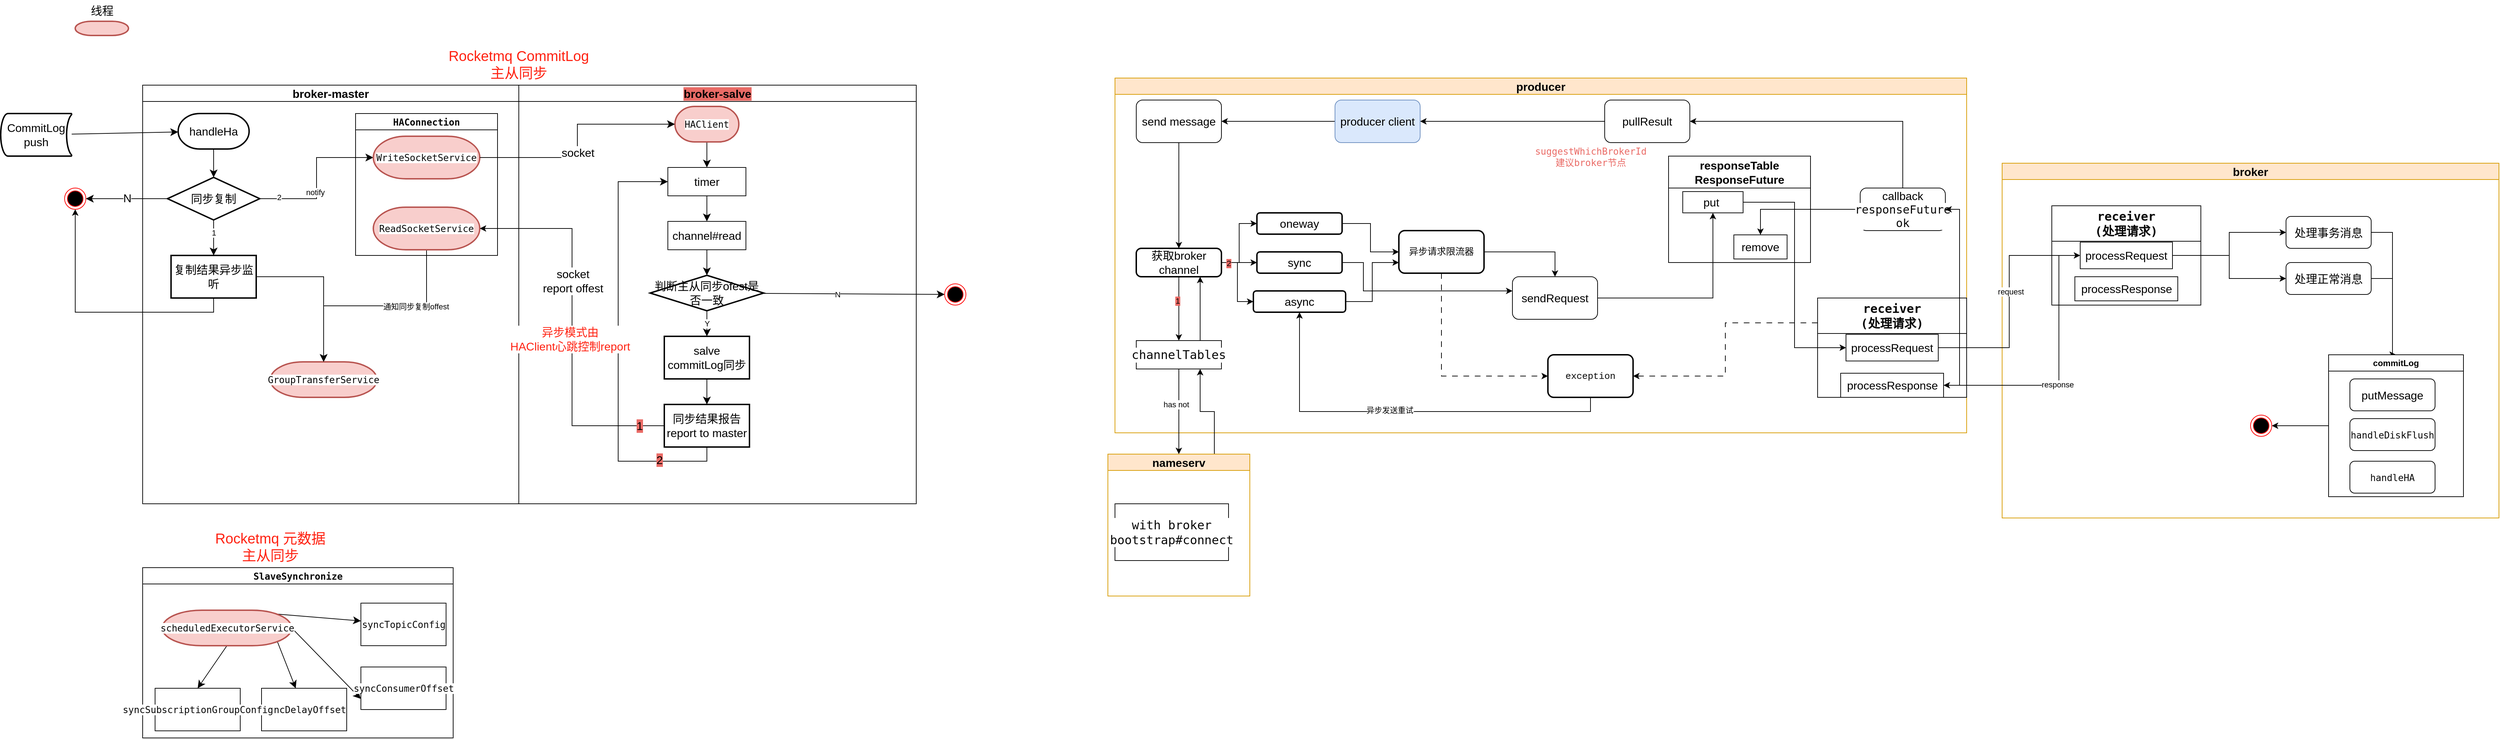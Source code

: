 <mxfile version="21.6.8" type="github">
  <diagram name="Page-1" id="c7558073-3199-34d8-9f00-42111426c3f3">
    <mxGraphModel dx="2868" dy="1516" grid="1" gridSize="10" guides="1" tooltips="1" connect="1" arrows="1" fold="1" page="1" pageScale="1" pageWidth="500000" pageHeight="500000" background="none" math="0" shadow="0">
      <root>
        <mxCell id="0" />
        <mxCell id="1" parent="0" />
        <mxCell id="u86ZxO2GLOo_KHGJwjbJ-136" value="broker-master" style="swimlane;whiteSpace=wrap;html=1;fontSize=16;flipH=0;direction=east;" vertex="1" parent="1">
          <mxGeometry x="230" y="190" width="530" height="590" as="geometry">
            <mxRectangle x="210" y="190" width="180" height="30" as="alternateBounds" />
          </mxGeometry>
        </mxCell>
        <mxCell id="u86ZxO2GLOo_KHGJwjbJ-149" value="" style="edgeStyle=none;curved=1;rounded=0;orthogonalLoop=1;jettySize=auto;html=1;fontSize=12;startSize=8;endSize=8;" edge="1" parent="u86ZxO2GLOo_KHGJwjbJ-136" source="u86ZxO2GLOo_KHGJwjbJ-139" target="u86ZxO2GLOo_KHGJwjbJ-141">
          <mxGeometry relative="1" as="geometry" />
        </mxCell>
        <mxCell id="u86ZxO2GLOo_KHGJwjbJ-139" value="handleHa" style="strokeWidth=2;html=1;shape=mxgraph.flowchart.terminator;whiteSpace=wrap;fontSize=16;flipV=1;flipH=0;" vertex="1" parent="u86ZxO2GLOo_KHGJwjbJ-136">
          <mxGeometry x="50" y="40" width="100" height="50" as="geometry" />
        </mxCell>
        <mxCell id="u86ZxO2GLOo_KHGJwjbJ-178" style="edgeStyle=none;curved=1;rounded=0;orthogonalLoop=1;jettySize=auto;html=1;exitX=0.5;exitY=0;exitDx=0;exitDy=0;exitPerimeter=0;entryX=0.5;entryY=0;entryDx=0;entryDy=0;fontSize=12;startSize=8;endSize=8;" edge="1" parent="u86ZxO2GLOo_KHGJwjbJ-136" source="u86ZxO2GLOo_KHGJwjbJ-141" target="u86ZxO2GLOo_KHGJwjbJ-176">
          <mxGeometry relative="1" as="geometry" />
        </mxCell>
        <mxCell id="u86ZxO2GLOo_KHGJwjbJ-188" value="1" style="edgeLabel;html=1;align=center;verticalAlign=middle;resizable=0;points=[];" vertex="1" connectable="0" parent="u86ZxO2GLOo_KHGJwjbJ-178">
          <mxGeometry x="-0.28" relative="1" as="geometry">
            <mxPoint as="offset" />
          </mxGeometry>
        </mxCell>
        <mxCell id="u86ZxO2GLOo_KHGJwjbJ-183" style="edgeStyle=orthogonalEdgeStyle;rounded=0;orthogonalLoop=1;jettySize=auto;html=1;exitX=1;exitY=0.5;exitDx=0;exitDy=0;exitPerimeter=0;entryX=0;entryY=0.5;entryDx=0;entryDy=0;entryPerimeter=0;fontSize=12;startSize=8;endSize=8;strokeColor=default;" edge="1" parent="u86ZxO2GLOo_KHGJwjbJ-136" source="u86ZxO2GLOo_KHGJwjbJ-141" target="u86ZxO2GLOo_KHGJwjbJ-170">
          <mxGeometry relative="1" as="geometry" />
        </mxCell>
        <mxCell id="u86ZxO2GLOo_KHGJwjbJ-187" value="notify" style="edgeLabel;html=1;align=center;verticalAlign=middle;resizable=0;points=[];" vertex="1" connectable="0" parent="u86ZxO2GLOo_KHGJwjbJ-183">
          <mxGeometry x="-0.176" y="3" relative="1" as="geometry">
            <mxPoint x="1" y="1" as="offset" />
          </mxGeometry>
        </mxCell>
        <mxCell id="u86ZxO2GLOo_KHGJwjbJ-189" value="2" style="edgeLabel;html=1;align=center;verticalAlign=middle;resizable=0;points=[];" vertex="1" connectable="0" parent="u86ZxO2GLOo_KHGJwjbJ-183">
          <mxGeometry x="-0.756" y="2" relative="1" as="geometry">
            <mxPoint as="offset" />
          </mxGeometry>
        </mxCell>
        <mxCell id="u86ZxO2GLOo_KHGJwjbJ-141" value="同步复制" style="strokeWidth=2;html=1;shape=mxgraph.flowchart.decision;whiteSpace=wrap;fontSize=16;flipV=1;flipH=0;" vertex="1" parent="u86ZxO2GLOo_KHGJwjbJ-136">
          <mxGeometry x="35" y="130" width="130" height="60" as="geometry" />
        </mxCell>
        <mxCell id="u86ZxO2GLOo_KHGJwjbJ-180" style="edgeStyle=orthogonalEdgeStyle;rounded=0;orthogonalLoop=1;jettySize=auto;html=1;exitX=1;exitY=0.5;exitDx=0;exitDy=0;entryX=0.5;entryY=0;entryDx=0;entryDy=0;entryPerimeter=0;fontSize=12;startSize=8;endSize=8;" edge="1" parent="u86ZxO2GLOo_KHGJwjbJ-136" source="u86ZxO2GLOo_KHGJwjbJ-176" target="u86ZxO2GLOo_KHGJwjbJ-177">
          <mxGeometry relative="1" as="geometry" />
        </mxCell>
        <mxCell id="u86ZxO2GLOo_KHGJwjbJ-176" value="复制结果异步监听" style="whiteSpace=wrap;html=1;fontSize=16;strokeWidth=2;" vertex="1" parent="u86ZxO2GLOo_KHGJwjbJ-136">
          <mxGeometry x="40" y="240" width="120" height="60" as="geometry" />
        </mxCell>
        <mxCell id="u86ZxO2GLOo_KHGJwjbJ-177" value="&lt;div style=&quot;background-color: rgb(255, 255, 255); color: rgb(8, 8, 8); font-family: &amp;quot;Fira Code&amp;quot;, monospace; font-size: 9.8pt;&quot;&gt;&lt;div style=&quot;font-size: 9.8pt;&quot;&gt;GroupTransferService&lt;/div&gt;&lt;/div&gt;" style="strokeWidth=2;html=1;shape=mxgraph.flowchart.terminator;whiteSpace=wrap;fontSize=16;fillColor=#f8cecc;strokeColor=#b85450;fillStyle=auto;gradientColor=none;" vertex="1" parent="u86ZxO2GLOo_KHGJwjbJ-136">
          <mxGeometry x="180" y="390" width="150" height="50" as="geometry" />
        </mxCell>
        <mxCell id="u86ZxO2GLOo_KHGJwjbJ-192" style="edgeStyle=orthogonalEdgeStyle;rounded=0;orthogonalLoop=1;jettySize=auto;html=1;exitX=0.5;exitY=1;exitDx=0;exitDy=0;exitPerimeter=0;entryX=0.5;entryY=0;entryDx=0;entryDy=0;entryPerimeter=0;" edge="1" parent="u86ZxO2GLOo_KHGJwjbJ-136" source="u86ZxO2GLOo_KHGJwjbJ-182" target="u86ZxO2GLOo_KHGJwjbJ-177">
          <mxGeometry relative="1" as="geometry" />
        </mxCell>
        <mxCell id="u86ZxO2GLOo_KHGJwjbJ-193" value="通知同步复制offest" style="edgeLabel;html=1;align=center;verticalAlign=middle;resizable=0;points=[];" vertex="1" connectable="0" parent="u86ZxO2GLOo_KHGJwjbJ-192">
          <mxGeometry x="-0.378" y="1" relative="1" as="geometry">
            <mxPoint as="offset" />
          </mxGeometry>
        </mxCell>
        <mxCell id="u86ZxO2GLOo_KHGJwjbJ-201" value="&lt;div style=&quot;background-color: rgb(255, 255, 255); color: rgb(8, 8, 8); font-family: &amp;quot;Fira Code&amp;quot;, monospace; font-size: 9.8pt;&quot;&gt;HAConnection&lt;/div&gt;" style="swimlane;whiteSpace=wrap;html=1;fontSize=16;" vertex="1" parent="u86ZxO2GLOo_KHGJwjbJ-136">
          <mxGeometry x="300" y="40" width="200" height="200" as="geometry" />
        </mxCell>
        <mxCell id="u86ZxO2GLOo_KHGJwjbJ-170" value="&lt;div style=&quot;background-color: rgb(255, 255, 255); color: rgb(8, 8, 8); font-family: &amp;quot;Fira Code&amp;quot;, monospace; font-size: 9.8pt;&quot;&gt;&lt;div style=&quot;font-size: 9.8pt;&quot;&gt;WriteSocketService&lt;/div&gt;&lt;/div&gt;" style="strokeWidth=2;html=1;shape=mxgraph.flowchart.terminator;whiteSpace=wrap;fontSize=16;fillColor=#f8cecc;strokeColor=#b85450;fillStyle=auto;gradientColor=none;" vertex="1" parent="u86ZxO2GLOo_KHGJwjbJ-201">
          <mxGeometry x="25" y="32" width="150" height="60" as="geometry" />
        </mxCell>
        <mxCell id="u86ZxO2GLOo_KHGJwjbJ-182" value="&lt;div style=&quot;background-color: rgb(255, 255, 255); color: rgb(8, 8, 8); font-family: &amp;quot;Fira Code&amp;quot;, monospace; font-size: 9.8pt;&quot;&gt;&lt;div style=&quot;font-size: 9.8pt;&quot;&gt;&lt;div style=&quot;font-size: 9.8pt;&quot;&gt;ReadSocketService&lt;/div&gt;&lt;/div&gt;&lt;/div&gt;" style="strokeWidth=2;html=1;shape=mxgraph.flowchart.terminator;whiteSpace=wrap;fontSize=16;fillColor=#f8cecc;strokeColor=#b85450;fillStyle=auto;gradientColor=none;" vertex="1" parent="u86ZxO2GLOo_KHGJwjbJ-201">
          <mxGeometry x="25" y="132" width="150" height="60" as="geometry" />
        </mxCell>
        <mxCell id="u86ZxO2GLOo_KHGJwjbJ-137" value="broker-salve" style="swimlane;whiteSpace=wrap;html=1;fontSize=16;fontColor=#000000;labelBackgroundColor=#EA6B66;" vertex="1" parent="1">
          <mxGeometry x="760" y="190" width="560" height="590" as="geometry">
            <mxRectangle x="360" y="330" width="180" height="30" as="alternateBounds" />
          </mxGeometry>
        </mxCell>
        <mxCell id="u86ZxO2GLOo_KHGJwjbJ-156" style="edgeStyle=none;curved=1;rounded=0;orthogonalLoop=1;jettySize=auto;html=1;entryX=0.5;entryY=0;entryDx=0;entryDy=0;fontSize=12;startSize=8;endSize=8;" edge="1" parent="u86ZxO2GLOo_KHGJwjbJ-137" source="u86ZxO2GLOo_KHGJwjbJ-154" target="u86ZxO2GLOo_KHGJwjbJ-155">
          <mxGeometry relative="1" as="geometry" />
        </mxCell>
        <mxCell id="u86ZxO2GLOo_KHGJwjbJ-154" value="&lt;div style=&quot;background-color: rgb(255, 255, 255); color: rgb(8, 8, 8); font-family: &amp;quot;Fira Code&amp;quot;, monospace; font-size: 9.8pt;&quot;&gt;HAClient&lt;/div&gt;" style="strokeWidth=2;html=1;shape=mxgraph.flowchart.terminator;whiteSpace=wrap;fontSize=16;fillColor=#f8cecc;strokeColor=#b85450;fillStyle=auto;gradientColor=none;" vertex="1" parent="u86ZxO2GLOo_KHGJwjbJ-137">
          <mxGeometry x="220" y="30" width="90" height="50" as="geometry" />
        </mxCell>
        <mxCell id="u86ZxO2GLOo_KHGJwjbJ-167" style="edgeStyle=none;curved=1;rounded=0;orthogonalLoop=1;jettySize=auto;html=1;exitX=0.5;exitY=1;exitDx=0;exitDy=0;entryX=0.5;entryY=0;entryDx=0;entryDy=0;fontSize=12;startSize=8;endSize=8;" edge="1" parent="u86ZxO2GLOo_KHGJwjbJ-137" source="u86ZxO2GLOo_KHGJwjbJ-155" target="u86ZxO2GLOo_KHGJwjbJ-157">
          <mxGeometry relative="1" as="geometry" />
        </mxCell>
        <mxCell id="u86ZxO2GLOo_KHGJwjbJ-155" value="timer" style="rounded=0;whiteSpace=wrap;html=1;fontSize=16;" vertex="1" parent="u86ZxO2GLOo_KHGJwjbJ-137">
          <mxGeometry x="210" y="116" width="110" height="40" as="geometry" />
        </mxCell>
        <mxCell id="u86ZxO2GLOo_KHGJwjbJ-168" style="edgeStyle=none;curved=1;rounded=0;orthogonalLoop=1;jettySize=auto;html=1;exitX=0.5;exitY=1;exitDx=0;exitDy=0;fontSize=12;startSize=8;endSize=8;" edge="1" parent="u86ZxO2GLOo_KHGJwjbJ-137" source="u86ZxO2GLOo_KHGJwjbJ-157" target="u86ZxO2GLOo_KHGJwjbJ-159">
          <mxGeometry relative="1" as="geometry" />
        </mxCell>
        <mxCell id="u86ZxO2GLOo_KHGJwjbJ-157" value="channel#read" style="rounded=0;whiteSpace=wrap;html=1;fontSize=16;" vertex="1" parent="u86ZxO2GLOo_KHGJwjbJ-137">
          <mxGeometry x="210" y="192" width="110" height="40" as="geometry" />
        </mxCell>
        <mxCell id="u86ZxO2GLOo_KHGJwjbJ-165" value="" style="edgeStyle=none;curved=1;rounded=0;orthogonalLoop=1;jettySize=auto;html=1;fontSize=12;startSize=8;endSize=8;" edge="1" parent="u86ZxO2GLOo_KHGJwjbJ-137" source="u86ZxO2GLOo_KHGJwjbJ-159" target="u86ZxO2GLOo_KHGJwjbJ-164">
          <mxGeometry relative="1" as="geometry" />
        </mxCell>
        <mxCell id="u86ZxO2GLOo_KHGJwjbJ-196" value="Y" style="edgeLabel;html=1;align=center;verticalAlign=middle;resizable=0;points=[];" vertex="1" connectable="0" parent="u86ZxO2GLOo_KHGJwjbJ-165">
          <mxGeometry relative="1" as="geometry">
            <mxPoint as="offset" />
          </mxGeometry>
        </mxCell>
        <mxCell id="u86ZxO2GLOo_KHGJwjbJ-159" value="判断主从同步ofest是否一致" style="strokeWidth=2;html=1;shape=mxgraph.flowchart.decision;whiteSpace=wrap;fontSize=16;" vertex="1" parent="u86ZxO2GLOo_KHGJwjbJ-137">
          <mxGeometry x="185" y="268" width="160" height="50" as="geometry" />
        </mxCell>
        <mxCell id="u86ZxO2GLOo_KHGJwjbJ-169" style="edgeStyle=none;curved=1;rounded=0;orthogonalLoop=1;jettySize=auto;html=1;exitX=0.5;exitY=1;exitDx=0;exitDy=0;fontSize=12;startSize=8;endSize=8;" edge="1" parent="u86ZxO2GLOo_KHGJwjbJ-137" source="u86ZxO2GLOo_KHGJwjbJ-164" target="u86ZxO2GLOo_KHGJwjbJ-166">
          <mxGeometry relative="1" as="geometry" />
        </mxCell>
        <mxCell id="u86ZxO2GLOo_KHGJwjbJ-164" value="salve&lt;br&gt;commitLog同步" style="whiteSpace=wrap;html=1;fontSize=16;strokeWidth=2;" vertex="1" parent="u86ZxO2GLOo_KHGJwjbJ-137">
          <mxGeometry x="205" y="354" width="120" height="60" as="geometry" />
        </mxCell>
        <mxCell id="u86ZxO2GLOo_KHGJwjbJ-220" style="edgeStyle=orthogonalEdgeStyle;rounded=0;orthogonalLoop=1;jettySize=auto;html=1;exitX=0.5;exitY=1;exitDx=0;exitDy=0;entryX=0;entryY=0.5;entryDx=0;entryDy=0;fontSize=12;startSize=8;endSize=8;labelBackgroundColor=#EA6B66;" edge="1" parent="u86ZxO2GLOo_KHGJwjbJ-137" source="u86ZxO2GLOo_KHGJwjbJ-166" target="u86ZxO2GLOo_KHGJwjbJ-155">
          <mxGeometry relative="1" as="geometry">
            <Array as="points">
              <mxPoint x="265" y="530" />
              <mxPoint x="140" y="530" />
              <mxPoint x="140" y="136" />
            </Array>
          </mxGeometry>
        </mxCell>
        <mxCell id="u86ZxO2GLOo_KHGJwjbJ-222" value="2" style="edgeLabel;html=1;align=center;verticalAlign=middle;resizable=0;points=[];fontSize=16;fontColor=#000000;labelBackgroundColor=#EA6B66;" vertex="1" connectable="0" parent="u86ZxO2GLOo_KHGJwjbJ-220">
          <mxGeometry x="-0.713" y="-2" relative="1" as="geometry">
            <mxPoint as="offset" />
          </mxGeometry>
        </mxCell>
        <mxCell id="u86ZxO2GLOo_KHGJwjbJ-166" value="同步结果报告&lt;br&gt;report to master" style="whiteSpace=wrap;html=1;fontSize=16;strokeWidth=2;" vertex="1" parent="u86ZxO2GLOo_KHGJwjbJ-137">
          <mxGeometry x="205" y="450" width="120" height="60" as="geometry" />
        </mxCell>
        <mxCell id="u86ZxO2GLOo_KHGJwjbJ-150" value="" style="edgeStyle=none;curved=1;rounded=0;orthogonalLoop=1;jettySize=auto;html=1;fontSize=12;startSize=8;endSize=8;" edge="1" parent="1" source="u86ZxO2GLOo_KHGJwjbJ-138" target="u86ZxO2GLOo_KHGJwjbJ-139">
          <mxGeometry relative="1" as="geometry" />
        </mxCell>
        <mxCell id="u86ZxO2GLOo_KHGJwjbJ-138" value="CommitLog&lt;br&gt;push" style="strokeWidth=2;html=1;shape=mxgraph.flowchart.stored_data;whiteSpace=wrap;fontSize=16;" vertex="1" parent="1">
          <mxGeometry x="30" y="230" width="100" height="60" as="geometry" />
        </mxCell>
        <mxCell id="u86ZxO2GLOo_KHGJwjbJ-146" value="" style="ellipse;html=1;shape=endState;fillColor=#000000;strokeColor=#ff0000;fontSize=16;" vertex="1" parent="1">
          <mxGeometry x="120" y="335" width="30" height="30" as="geometry" />
        </mxCell>
        <mxCell id="u86ZxO2GLOo_KHGJwjbJ-147" value="" style="edgeStyle=none;curved=1;rounded=0;orthogonalLoop=1;jettySize=auto;html=1;fontSize=12;startSize=8;endSize=8;" edge="1" parent="1" source="u86ZxO2GLOo_KHGJwjbJ-141" target="u86ZxO2GLOo_KHGJwjbJ-146">
          <mxGeometry relative="1" as="geometry" />
        </mxCell>
        <mxCell id="u86ZxO2GLOo_KHGJwjbJ-148" value="N" style="edgeLabel;html=1;align=center;verticalAlign=middle;resizable=0;points=[];fontSize=16;" vertex="1" connectable="0" parent="u86ZxO2GLOo_KHGJwjbJ-147">
          <mxGeometry x="-0.011" y="-1" relative="1" as="geometry">
            <mxPoint as="offset" />
          </mxGeometry>
        </mxCell>
        <mxCell id="u86ZxO2GLOo_KHGJwjbJ-151" value="" style="strokeWidth=2;html=1;shape=mxgraph.flowchart.terminator;whiteSpace=wrap;fontSize=16;fillColor=#f8cecc;strokeColor=#b85450;" vertex="1" parent="1">
          <mxGeometry x="135" y="100" width="75" height="20" as="geometry" />
        </mxCell>
        <mxCell id="u86ZxO2GLOo_KHGJwjbJ-153" value="线程" style="text;strokeColor=none;fillColor=none;html=1;align=center;verticalAlign=middle;whiteSpace=wrap;rounded=0;fontSize=16;" vertex="1" parent="1">
          <mxGeometry x="142.5" y="70" width="60" height="30" as="geometry" />
        </mxCell>
        <mxCell id="u86ZxO2GLOo_KHGJwjbJ-161" value="" style="edgeStyle=none;curved=1;rounded=0;orthogonalLoop=1;jettySize=auto;html=1;fontSize=12;startSize=8;endSize=8;" edge="1" parent="1" source="u86ZxO2GLOo_KHGJwjbJ-159" target="u86ZxO2GLOo_KHGJwjbJ-163">
          <mxGeometry relative="1" as="geometry">
            <mxPoint x="880" y="465" as="targetPoint" />
          </mxGeometry>
        </mxCell>
        <mxCell id="u86ZxO2GLOo_KHGJwjbJ-195" value="N" style="edgeLabel;html=1;align=center;verticalAlign=middle;resizable=0;points=[];" vertex="1" connectable="0" parent="u86ZxO2GLOo_KHGJwjbJ-161">
          <mxGeometry x="-0.184" y="-1" relative="1" as="geometry">
            <mxPoint as="offset" />
          </mxGeometry>
        </mxCell>
        <mxCell id="u86ZxO2GLOo_KHGJwjbJ-163" value="" style="ellipse;html=1;shape=endState;fillColor=#000000;strokeColor=#ff0000;fontSize=16;" vertex="1" parent="1">
          <mxGeometry x="1360" y="470" width="30" height="30" as="geometry" />
        </mxCell>
        <mxCell id="u86ZxO2GLOo_KHGJwjbJ-190" style="edgeStyle=orthogonalEdgeStyle;rounded=0;orthogonalLoop=1;jettySize=auto;html=1;exitX=0;exitY=0.5;exitDx=0;exitDy=0;entryX=1;entryY=0.5;entryDx=0;entryDy=0;entryPerimeter=0;" edge="1" parent="1" source="u86ZxO2GLOo_KHGJwjbJ-166" target="u86ZxO2GLOo_KHGJwjbJ-182">
          <mxGeometry relative="1" as="geometry" />
        </mxCell>
        <mxCell id="u86ZxO2GLOo_KHGJwjbJ-191" value="&lt;font style=&quot;font-size: 16px;&quot;&gt;socket&lt;br&gt;report offest&lt;/font&gt;" style="edgeLabel;html=1;align=center;verticalAlign=middle;resizable=0;points=[];" vertex="1" connectable="0" parent="u86ZxO2GLOo_KHGJwjbJ-190">
          <mxGeometry x="0.245" relative="1" as="geometry">
            <mxPoint x="1" y="1" as="offset" />
          </mxGeometry>
        </mxCell>
        <mxCell id="u86ZxO2GLOo_KHGJwjbJ-205" value="&lt;span style=&quot;background-color: rgb(255, 255, 255);&quot;&gt;&lt;font color=&quot;#ff2212&quot;&gt;异步模式由&lt;br&gt;HAClient心跳控制report&lt;/font&gt;&lt;/span&gt;" style="edgeLabel;html=1;align=center;verticalAlign=middle;resizable=0;points=[];fontSize=16;" vertex="1" connectable="0" parent="u86ZxO2GLOo_KHGJwjbJ-190">
          <mxGeometry x="-0.063" y="3" relative="1" as="geometry">
            <mxPoint as="offset" />
          </mxGeometry>
        </mxCell>
        <mxCell id="u86ZxO2GLOo_KHGJwjbJ-221" value="&lt;font&gt;1&lt;/font&gt;" style="edgeLabel;html=1;align=center;verticalAlign=middle;resizable=0;points=[];fontSize=16;fontColor=#000000;labelBackgroundColor=#EA6B66;" vertex="1" connectable="0" parent="u86ZxO2GLOo_KHGJwjbJ-190">
          <mxGeometry x="-0.85" relative="1" as="geometry">
            <mxPoint x="5" as="offset" />
          </mxGeometry>
        </mxCell>
        <mxCell id="u86ZxO2GLOo_KHGJwjbJ-194" style="edgeStyle=orthogonalEdgeStyle;rounded=0;orthogonalLoop=1;jettySize=auto;html=1;exitX=0.5;exitY=1;exitDx=0;exitDy=0;entryX=0.5;entryY=1;entryDx=0;entryDy=0;" edge="1" parent="1" source="u86ZxO2GLOo_KHGJwjbJ-176" target="u86ZxO2GLOo_KHGJwjbJ-146">
          <mxGeometry relative="1" as="geometry" />
        </mxCell>
        <mxCell id="u86ZxO2GLOo_KHGJwjbJ-197" value="&lt;font color=&quot;#ff2212&quot;&gt;&lt;span style=&quot;font-size: 20px;&quot;&gt;Rocketmq CommitLog主从同步&lt;/span&gt;&lt;/font&gt;" style="text;strokeColor=none;fillColor=none;html=1;align=center;verticalAlign=middle;whiteSpace=wrap;rounded=0;fontSize=16;" vertex="1" parent="1">
          <mxGeometry x="660" y="140" width="200" height="40" as="geometry" />
        </mxCell>
        <mxCell id="u86ZxO2GLOo_KHGJwjbJ-198" style="edgeStyle=orthogonalEdgeStyle;rounded=0;orthogonalLoop=1;jettySize=auto;html=1;exitX=1;exitY=0.5;exitDx=0;exitDy=0;exitPerimeter=0;entryX=0;entryY=0.5;entryDx=0;entryDy=0;entryPerimeter=0;fontSize=12;startSize=8;endSize=8;" edge="1" parent="1" source="u86ZxO2GLOo_KHGJwjbJ-170" target="u86ZxO2GLOo_KHGJwjbJ-154">
          <mxGeometry relative="1" as="geometry" />
        </mxCell>
        <mxCell id="u86ZxO2GLOo_KHGJwjbJ-199" value="socket" style="edgeLabel;html=1;align=center;verticalAlign=middle;resizable=0;points=[];fontSize=16;" vertex="1" connectable="0" parent="u86ZxO2GLOo_KHGJwjbJ-198">
          <mxGeometry x="-0.103" relative="1" as="geometry">
            <mxPoint as="offset" />
          </mxGeometry>
        </mxCell>
        <mxCell id="u86ZxO2GLOo_KHGJwjbJ-206" value="&lt;div style=&quot;background-color: rgb(255, 255, 255); color: rgb(8, 8, 8); font-family: &amp;quot;Fira Code&amp;quot;, monospace; font-size: 9.8pt;&quot;&gt;SlaveSynchronize&lt;/div&gt;" style="swimlane;whiteSpace=wrap;html=1;fontSize=16;" vertex="1" parent="1">
          <mxGeometry x="230" y="870" width="437.5" height="240" as="geometry" />
        </mxCell>
        <mxCell id="u86ZxO2GLOo_KHGJwjbJ-215" style="edgeStyle=none;curved=1;rounded=0;orthogonalLoop=1;jettySize=auto;html=1;exitX=0.5;exitY=1;exitDx=0;exitDy=0;exitPerimeter=0;entryX=0.5;entryY=0;entryDx=0;entryDy=0;fontSize=12;startSize=8;endSize=8;" edge="1" parent="u86ZxO2GLOo_KHGJwjbJ-206" source="u86ZxO2GLOo_KHGJwjbJ-209" target="u86ZxO2GLOo_KHGJwjbJ-214">
          <mxGeometry relative="1" as="geometry" />
        </mxCell>
        <mxCell id="u86ZxO2GLOo_KHGJwjbJ-216" style="edgeStyle=none;curved=1;rounded=0;orthogonalLoop=1;jettySize=auto;html=1;exitX=0.89;exitY=0.89;exitDx=0;exitDy=0;exitPerimeter=0;fontSize=12;startSize=8;endSize=8;" edge="1" parent="u86ZxO2GLOo_KHGJwjbJ-206" source="u86ZxO2GLOo_KHGJwjbJ-209" target="u86ZxO2GLOo_KHGJwjbJ-213">
          <mxGeometry relative="1" as="geometry" />
        </mxCell>
        <mxCell id="u86ZxO2GLOo_KHGJwjbJ-217" style="edgeStyle=none;curved=1;rounded=0;orthogonalLoop=1;jettySize=auto;html=1;exitX=1;exitY=0.5;exitDx=0;exitDy=0;exitPerimeter=0;entryX=0;entryY=0.75;entryDx=0;entryDy=0;fontSize=12;startSize=8;endSize=8;" edge="1" parent="u86ZxO2GLOo_KHGJwjbJ-206" source="u86ZxO2GLOo_KHGJwjbJ-209" target="u86ZxO2GLOo_KHGJwjbJ-212">
          <mxGeometry relative="1" as="geometry" />
        </mxCell>
        <mxCell id="u86ZxO2GLOo_KHGJwjbJ-218" style="edgeStyle=none;curved=1;rounded=0;orthogonalLoop=1;jettySize=auto;html=1;exitX=0.89;exitY=0.11;exitDx=0;exitDy=0;exitPerimeter=0;fontSize=12;startSize=8;endSize=8;" edge="1" parent="u86ZxO2GLOo_KHGJwjbJ-206" source="u86ZxO2GLOo_KHGJwjbJ-209" target="u86ZxO2GLOo_KHGJwjbJ-211">
          <mxGeometry relative="1" as="geometry" />
        </mxCell>
        <mxCell id="u86ZxO2GLOo_KHGJwjbJ-209" value="&lt;div style=&quot;background-color: rgb(255, 255, 255); color: rgb(8, 8, 8); font-family: &amp;quot;Fira Code&amp;quot;, monospace; font-size: 9.8pt;&quot;&gt;&lt;div style=&quot;font-size: 9.8pt;&quot;&gt;&lt;div style=&quot;font-size: 9.8pt;&quot;&gt;scheduledExecutorService&lt;/div&gt;&lt;/div&gt;&lt;/div&gt;" style="strokeWidth=2;html=1;shape=mxgraph.flowchart.terminator;whiteSpace=wrap;fontSize=16;fillColor=#f8cecc;strokeColor=#b85450;fillStyle=auto;gradientColor=none;" vertex="1" parent="u86ZxO2GLOo_KHGJwjbJ-206">
          <mxGeometry x="27.5" y="60" width="182.5" height="50" as="geometry" />
        </mxCell>
        <mxCell id="u86ZxO2GLOo_KHGJwjbJ-211" value="&lt;div style=&quot;background-color: rgb(255, 255, 255); color: rgb(8, 8, 8); font-family: &amp;quot;Fira Code&amp;quot;, monospace; font-size: 9.8pt;&quot;&gt;syncTopicConfig&lt;/div&gt;" style="rounded=0;whiteSpace=wrap;html=1;fontSize=16;" vertex="1" parent="u86ZxO2GLOo_KHGJwjbJ-206">
          <mxGeometry x="307.5" y="50" width="120" height="60" as="geometry" />
        </mxCell>
        <mxCell id="u86ZxO2GLOo_KHGJwjbJ-212" value="&lt;div style=&quot;background-color: rgb(255, 255, 255); color: rgb(8, 8, 8); font-family: &amp;quot;Fira Code&amp;quot;, monospace; font-size: 9.8pt;&quot;&gt;&lt;div style=&quot;font-size: 9.8pt;&quot;&gt;syncConsumerOffset&lt;/div&gt;&lt;/div&gt;" style="rounded=0;whiteSpace=wrap;html=1;fontSize=16;" vertex="1" parent="u86ZxO2GLOo_KHGJwjbJ-206">
          <mxGeometry x="307.5" y="140" width="120" height="60" as="geometry" />
        </mxCell>
        <mxCell id="u86ZxO2GLOo_KHGJwjbJ-213" value="&lt;div style=&quot;background-color: rgb(255, 255, 255); color: rgb(8, 8, 8); font-family: &amp;quot;Fira Code&amp;quot;, monospace; font-size: 9.8pt;&quot;&gt;&lt;div style=&quot;font-size: 9.8pt;&quot;&gt;syncDelayOffset&lt;/div&gt;&lt;/div&gt;" style="rounded=0;whiteSpace=wrap;html=1;fontSize=16;" vertex="1" parent="u86ZxO2GLOo_KHGJwjbJ-206">
          <mxGeometry x="167.5" y="170" width="120" height="60" as="geometry" />
        </mxCell>
        <mxCell id="u86ZxO2GLOo_KHGJwjbJ-214" value="&lt;div style=&quot;background-color: rgb(255, 255, 255); color: rgb(8, 8, 8); font-family: &amp;quot;Fira Code&amp;quot;, monospace; font-size: 9.8pt;&quot;&gt;&lt;div style=&quot;font-size: 9.8pt;&quot;&gt;syncSubscriptionGroupConfig&lt;/div&gt;&lt;/div&gt;" style="rounded=0;whiteSpace=wrap;html=1;fontSize=16;" vertex="1" parent="u86ZxO2GLOo_KHGJwjbJ-206">
          <mxGeometry x="17.5" y="170" width="120" height="60" as="geometry" />
        </mxCell>
        <mxCell id="u86ZxO2GLOo_KHGJwjbJ-208" value="&lt;font color=&quot;#ff2212&quot;&gt;&lt;span style=&quot;font-size: 20px;&quot;&gt;Rocketmq 元数据&lt;br&gt;主从同步&lt;/span&gt;&lt;/font&gt;" style="text;strokeColor=none;fillColor=none;html=1;align=center;verticalAlign=middle;whiteSpace=wrap;rounded=0;fontSize=16;" vertex="1" parent="1">
          <mxGeometry x="310" y="820" width="200" height="40" as="geometry" />
        </mxCell>
        <mxCell id="u86ZxO2GLOo_KHGJwjbJ-234" value="producer" style="swimlane;whiteSpace=wrap;html=1;fontSize=16;fillColor=#ffe6cc;strokeColor=#d79b00;labelBackgroundColor=none;" vertex="1" parent="1">
          <mxGeometry x="1600" y="180" width="1200" height="500" as="geometry" />
        </mxCell>
        <mxCell id="u86ZxO2GLOo_KHGJwjbJ-237" value="responseTable&lt;br&gt;ResponseFuture" style="swimlane;whiteSpace=wrap;html=1;fontSize=16;startSize=45;" vertex="1" parent="u86ZxO2GLOo_KHGJwjbJ-234">
          <mxGeometry x="780" y="110" width="200" height="150" as="geometry" />
        </mxCell>
        <mxCell id="u86ZxO2GLOo_KHGJwjbJ-242" value="put&amp;nbsp;" style="whiteSpace=wrap;html=1;fontSize=16;flipH=0;flipV=1;" vertex="1" parent="u86ZxO2GLOo_KHGJwjbJ-237">
          <mxGeometry x="20" y="50" width="85" height="30" as="geometry" />
        </mxCell>
        <mxCell id="u86ZxO2GLOo_KHGJwjbJ-243" value="remove" style="whiteSpace=wrap;html=1;fontSize=16;flipH=0;flipV=1;" vertex="1" parent="u86ZxO2GLOo_KHGJwjbJ-237">
          <mxGeometry x="92" y="111" width="75" height="34" as="geometry" />
        </mxCell>
        <mxCell id="u86ZxO2GLOo_KHGJwjbJ-329" style="edgeStyle=orthogonalEdgeStyle;rounded=0;orthogonalLoop=1;jettySize=auto;html=1;exitX=0;exitY=0.25;exitDx=0;exitDy=0;dashed=1;dashPattern=8 8;" edge="1" parent="u86ZxO2GLOo_KHGJwjbJ-234" source="u86ZxO2GLOo_KHGJwjbJ-238" target="u86ZxO2GLOo_KHGJwjbJ-326">
          <mxGeometry relative="1" as="geometry" />
        </mxCell>
        <mxCell id="u86ZxO2GLOo_KHGJwjbJ-238" value="&lt;div style=&quot;background-color: rgb(255, 255, 255); color: rgb(8, 8, 8); font-family: &amp;quot;Fira Code&amp;quot;, monospace; font-size: 17px;&quot;&gt;receiver&lt;/div&gt;&lt;div style=&quot;background-color: rgb(255, 255, 255); color: rgb(8, 8, 8); font-family: &amp;quot;Fira Code&amp;quot;, monospace; font-size: 17px;&quot;&gt;(处理请求)&lt;/div&gt;" style="swimlane;whiteSpace=wrap;html=1;fontSize=17;startSize=50;" vertex="1" parent="u86ZxO2GLOo_KHGJwjbJ-234">
          <mxGeometry x="990" y="310" width="210" height="140" as="geometry" />
        </mxCell>
        <mxCell id="u86ZxO2GLOo_KHGJwjbJ-260" value="processRequest" style="whiteSpace=wrap;html=1;fontSize=16;" vertex="1" parent="u86ZxO2GLOo_KHGJwjbJ-238">
          <mxGeometry x="40" y="51.25" width="130" height="37.5" as="geometry" />
        </mxCell>
        <mxCell id="u86ZxO2GLOo_KHGJwjbJ-261" value="processResponse" style="whiteSpace=wrap;html=1;fontSize=16;" vertex="1" parent="u86ZxO2GLOo_KHGJwjbJ-238">
          <mxGeometry x="32.5" y="106" width="145" height="34" as="geometry" />
        </mxCell>
        <mxCell id="u86ZxO2GLOo_KHGJwjbJ-293" style="edgeStyle=orthogonalEdgeStyle;rounded=0;orthogonalLoop=1;jettySize=auto;html=1;" edge="1" parent="u86ZxO2GLOo_KHGJwjbJ-234" source="u86ZxO2GLOo_KHGJwjbJ-248" target="u86ZxO2GLOo_KHGJwjbJ-240">
          <mxGeometry relative="1" as="geometry" />
        </mxCell>
        <mxCell id="u86ZxO2GLOo_KHGJwjbJ-301" value="1" style="edgeLabel;html=1;align=center;verticalAlign=middle;resizable=0;points=[];labelBackgroundColor=#EA6B66;" vertex="1" connectable="0" parent="u86ZxO2GLOo_KHGJwjbJ-293">
          <mxGeometry x="-0.244" y="-2" relative="1" as="geometry">
            <mxPoint as="offset" />
          </mxGeometry>
        </mxCell>
        <mxCell id="u86ZxO2GLOo_KHGJwjbJ-306" value="" style="edgeStyle=orthogonalEdgeStyle;rounded=0;orthogonalLoop=1;jettySize=auto;html=1;entryX=0;entryY=0.5;entryDx=0;entryDy=0;" edge="1" parent="u86ZxO2GLOo_KHGJwjbJ-234" source="u86ZxO2GLOo_KHGJwjbJ-248" target="u86ZxO2GLOo_KHGJwjbJ-305">
          <mxGeometry relative="1" as="geometry" />
        </mxCell>
        <mxCell id="u86ZxO2GLOo_KHGJwjbJ-323" style="edgeStyle=orthogonalEdgeStyle;rounded=0;orthogonalLoop=1;jettySize=auto;html=1;exitX=1;exitY=0.5;exitDx=0;exitDy=0;" edge="1" parent="u86ZxO2GLOo_KHGJwjbJ-234" source="u86ZxO2GLOo_KHGJwjbJ-248" target="u86ZxO2GLOo_KHGJwjbJ-307">
          <mxGeometry relative="1" as="geometry" />
        </mxCell>
        <mxCell id="u86ZxO2GLOo_KHGJwjbJ-325" style="edgeStyle=orthogonalEdgeStyle;rounded=0;orthogonalLoop=1;jettySize=auto;html=1;entryX=0;entryY=0.5;entryDx=0;entryDy=0;" edge="1" parent="u86ZxO2GLOo_KHGJwjbJ-234" source="u86ZxO2GLOo_KHGJwjbJ-248" target="u86ZxO2GLOo_KHGJwjbJ-308">
          <mxGeometry relative="1" as="geometry" />
        </mxCell>
        <mxCell id="u86ZxO2GLOo_KHGJwjbJ-335" value="2" style="edgeLabel;html=1;align=center;verticalAlign=middle;resizable=0;points=[];labelBackgroundColor=#EA6B66;" vertex="1" connectable="0" parent="u86ZxO2GLOo_KHGJwjbJ-325">
          <mxGeometry x="-0.8" y="-1" relative="1" as="geometry">
            <mxPoint as="offset" />
          </mxGeometry>
        </mxCell>
        <mxCell id="u86ZxO2GLOo_KHGJwjbJ-248" value="获取broker channel" style="rounded=1;whiteSpace=wrap;html=1;absoluteArcSize=1;arcSize=14;strokeWidth=2;fontSize=16;" vertex="1" parent="u86ZxO2GLOo_KHGJwjbJ-234">
          <mxGeometry x="30" y="240" width="120" height="40" as="geometry" />
        </mxCell>
        <mxCell id="u86ZxO2GLOo_KHGJwjbJ-250" style="edgeStyle=none;curved=1;rounded=0;orthogonalLoop=1;jettySize=auto;html=1;exitX=0.5;exitY=1;exitDx=0;exitDy=0;fontSize=12;startSize=8;endSize=8;" edge="1" parent="u86ZxO2GLOo_KHGJwjbJ-234" source="u86ZxO2GLOo_KHGJwjbJ-248" target="u86ZxO2GLOo_KHGJwjbJ-248">
          <mxGeometry relative="1" as="geometry" />
        </mxCell>
        <mxCell id="u86ZxO2GLOo_KHGJwjbJ-299" style="edgeStyle=orthogonalEdgeStyle;rounded=0;orthogonalLoop=1;jettySize=auto;html=1;" edge="1" parent="u86ZxO2GLOo_KHGJwjbJ-234" source="u86ZxO2GLOo_KHGJwjbJ-265" target="u86ZxO2GLOo_KHGJwjbJ-266">
          <mxGeometry relative="1" as="geometry" />
        </mxCell>
        <mxCell id="u86ZxO2GLOo_KHGJwjbJ-265" value="producer client" style="rounded=1;whiteSpace=wrap;html=1;fontSize=16;fillColor=#dae8fc;strokeColor=#6c8ebf;" vertex="1" parent="u86ZxO2GLOo_KHGJwjbJ-234">
          <mxGeometry x="310" y="31" width="120" height="60" as="geometry" />
        </mxCell>
        <mxCell id="u86ZxO2GLOo_KHGJwjbJ-300" style="edgeStyle=orthogonalEdgeStyle;rounded=0;orthogonalLoop=1;jettySize=auto;html=1;" edge="1" parent="u86ZxO2GLOo_KHGJwjbJ-234" source="u86ZxO2GLOo_KHGJwjbJ-266" target="u86ZxO2GLOo_KHGJwjbJ-248">
          <mxGeometry relative="1" as="geometry" />
        </mxCell>
        <mxCell id="u86ZxO2GLOo_KHGJwjbJ-266" value="send message" style="rounded=1;whiteSpace=wrap;html=1;fontSize=16;" vertex="1" parent="u86ZxO2GLOo_KHGJwjbJ-234">
          <mxGeometry x="30" y="31" width="120" height="60" as="geometry" />
        </mxCell>
        <mxCell id="u86ZxO2GLOo_KHGJwjbJ-297" style="edgeStyle=orthogonalEdgeStyle;rounded=0;orthogonalLoop=1;jettySize=auto;html=1;exitX=0.75;exitY=0;exitDx=0;exitDy=0;entryX=0.75;entryY=1;entryDx=0;entryDy=0;" edge="1" parent="u86ZxO2GLOo_KHGJwjbJ-234" source="u86ZxO2GLOo_KHGJwjbJ-240" target="u86ZxO2GLOo_KHGJwjbJ-248">
          <mxGeometry relative="1" as="geometry" />
        </mxCell>
        <mxCell id="u86ZxO2GLOo_KHGJwjbJ-240" value="&lt;pre style=&quot;background-color: rgb(255, 255, 255); color: rgb(8, 8, 8); font-family: &amp;quot;Fira Code&amp;quot;, monospace; font-size: 17px;&quot;&gt;channelTables&lt;/pre&gt;" style="whiteSpace=wrap;html=1;fontSize=17;" vertex="1" parent="u86ZxO2GLOo_KHGJwjbJ-234">
          <mxGeometry x="30" y="370" width="120" height="40" as="geometry" />
        </mxCell>
        <mxCell id="u86ZxO2GLOo_KHGJwjbJ-317" style="edgeStyle=orthogonalEdgeStyle;rounded=0;orthogonalLoop=1;jettySize=auto;html=1;" edge="1" parent="u86ZxO2GLOo_KHGJwjbJ-234" source="u86ZxO2GLOo_KHGJwjbJ-277" target="u86ZxO2GLOo_KHGJwjbJ-243">
          <mxGeometry relative="1" as="geometry" />
        </mxCell>
        <mxCell id="u86ZxO2GLOo_KHGJwjbJ-318" style="edgeStyle=orthogonalEdgeStyle;rounded=0;orthogonalLoop=1;jettySize=auto;html=1;entryX=1;entryY=0.5;entryDx=0;entryDy=0;" edge="1" parent="u86ZxO2GLOo_KHGJwjbJ-234" source="u86ZxO2GLOo_KHGJwjbJ-339" target="u86ZxO2GLOo_KHGJwjbJ-265">
          <mxGeometry relative="1" as="geometry">
            <Array as="points" />
          </mxGeometry>
        </mxCell>
        <mxCell id="u86ZxO2GLOo_KHGJwjbJ-345" style="edgeStyle=orthogonalEdgeStyle;rounded=0;orthogonalLoop=1;jettySize=auto;html=1;exitX=0.5;exitY=0;exitDx=0;exitDy=0;entryX=1;entryY=0.5;entryDx=0;entryDy=0;" edge="1" parent="u86ZxO2GLOo_KHGJwjbJ-234" source="u86ZxO2GLOo_KHGJwjbJ-277" target="u86ZxO2GLOo_KHGJwjbJ-339">
          <mxGeometry relative="1" as="geometry" />
        </mxCell>
        <mxCell id="u86ZxO2GLOo_KHGJwjbJ-277" value="callback&lt;br style=&quot;font-size: 16px;&quot;&gt;&lt;div style=&quot;background-color: rgb(255, 255, 255); color: rgb(8, 8, 8); font-family: &amp;quot;Fira Code&amp;quot;, monospace; font-size: 16px;&quot;&gt;responseFuture ok&lt;/div&gt;" style="rounded=1;whiteSpace=wrap;html=1;fontSize=16;" vertex="1" parent="u86ZxO2GLOo_KHGJwjbJ-234">
          <mxGeometry x="1050" y="155" width="120" height="60" as="geometry" />
        </mxCell>
        <mxCell id="u86ZxO2GLOo_KHGJwjbJ-315" style="edgeStyle=orthogonalEdgeStyle;rounded=0;orthogonalLoop=1;jettySize=auto;html=1;" edge="1" parent="u86ZxO2GLOo_KHGJwjbJ-234" source="u86ZxO2GLOo_KHGJwjbJ-282" target="u86ZxO2GLOo_KHGJwjbJ-242">
          <mxGeometry relative="1" as="geometry" />
        </mxCell>
        <mxCell id="u86ZxO2GLOo_KHGJwjbJ-282" value="sendRequest" style="rounded=1;whiteSpace=wrap;html=1;fontSize=16;" vertex="1" parent="u86ZxO2GLOo_KHGJwjbJ-234">
          <mxGeometry x="560" y="280" width="120" height="60" as="geometry" />
        </mxCell>
        <mxCell id="u86ZxO2GLOo_KHGJwjbJ-310" value="" style="edgeStyle=orthogonalEdgeStyle;rounded=0;orthogonalLoop=1;jettySize=auto;html=1;" edge="1" parent="u86ZxO2GLOo_KHGJwjbJ-234" source="u86ZxO2GLOo_KHGJwjbJ-305" target="u86ZxO2GLOo_KHGJwjbJ-309">
          <mxGeometry relative="1" as="geometry" />
        </mxCell>
        <mxCell id="u86ZxO2GLOo_KHGJwjbJ-305" value="oneway" style="whiteSpace=wrap;html=1;fontSize=16;rounded=1;arcSize=14;strokeWidth=2;" vertex="1" parent="u86ZxO2GLOo_KHGJwjbJ-234">
          <mxGeometry x="200" y="190" width="120" height="30" as="geometry" />
        </mxCell>
        <mxCell id="u86ZxO2GLOo_KHGJwjbJ-322" style="edgeStyle=orthogonalEdgeStyle;rounded=0;orthogonalLoop=1;jettySize=auto;html=1;" edge="1" parent="u86ZxO2GLOo_KHGJwjbJ-234" source="u86ZxO2GLOo_KHGJwjbJ-307" target="u86ZxO2GLOo_KHGJwjbJ-282">
          <mxGeometry relative="1" as="geometry">
            <Array as="points">
              <mxPoint x="350" y="260" />
              <mxPoint x="350" y="300" />
            </Array>
          </mxGeometry>
        </mxCell>
        <mxCell id="u86ZxO2GLOo_KHGJwjbJ-307" value="sync" style="whiteSpace=wrap;html=1;fontSize=16;rounded=1;arcSize=14;strokeWidth=2;" vertex="1" parent="u86ZxO2GLOo_KHGJwjbJ-234">
          <mxGeometry x="200" y="245" width="120" height="30" as="geometry" />
        </mxCell>
        <mxCell id="u86ZxO2GLOo_KHGJwjbJ-313" style="edgeStyle=orthogonalEdgeStyle;rounded=0;orthogonalLoop=1;jettySize=auto;html=1;entryX=0;entryY=0.75;entryDx=0;entryDy=0;" edge="1" parent="u86ZxO2GLOo_KHGJwjbJ-234" source="u86ZxO2GLOo_KHGJwjbJ-308" target="u86ZxO2GLOo_KHGJwjbJ-309">
          <mxGeometry relative="1" as="geometry" />
        </mxCell>
        <mxCell id="u86ZxO2GLOo_KHGJwjbJ-308" value="async" style="whiteSpace=wrap;html=1;fontSize=16;rounded=1;arcSize=14;strokeWidth=2;" vertex="1" parent="u86ZxO2GLOo_KHGJwjbJ-234">
          <mxGeometry x="195" y="300" width="130" height="30" as="geometry" />
        </mxCell>
        <mxCell id="u86ZxO2GLOo_KHGJwjbJ-314" style="edgeStyle=orthogonalEdgeStyle;rounded=0;orthogonalLoop=1;jettySize=auto;html=1;" edge="1" parent="u86ZxO2GLOo_KHGJwjbJ-234" source="u86ZxO2GLOo_KHGJwjbJ-309" target="u86ZxO2GLOo_KHGJwjbJ-282">
          <mxGeometry relative="1" as="geometry" />
        </mxCell>
        <mxCell id="u86ZxO2GLOo_KHGJwjbJ-327" style="edgeStyle=orthogonalEdgeStyle;rounded=0;orthogonalLoop=1;jettySize=auto;html=1;exitX=0.5;exitY=1;exitDx=0;exitDy=0;entryX=0;entryY=0.5;entryDx=0;entryDy=0;dashed=1;dashPattern=8 8;" edge="1" parent="u86ZxO2GLOo_KHGJwjbJ-234" source="u86ZxO2GLOo_KHGJwjbJ-309" target="u86ZxO2GLOo_KHGJwjbJ-326">
          <mxGeometry relative="1" as="geometry" />
        </mxCell>
        <mxCell id="u86ZxO2GLOo_KHGJwjbJ-309" value="&lt;div style=&quot;background-color: rgb(255, 255, 255); color: rgb(8, 8, 8); font-family: &amp;quot;Courier New&amp;quot;, monospace; font-size: 9.8pt;&quot;&gt;异步请求限流器&lt;/div&gt;" style="whiteSpace=wrap;html=1;fontSize=16;rounded=1;arcSize=14;strokeWidth=2;" vertex="1" parent="u86ZxO2GLOo_KHGJwjbJ-234">
          <mxGeometry x="400" y="215" width="120" height="60" as="geometry" />
        </mxCell>
        <mxCell id="u86ZxO2GLOo_KHGJwjbJ-316" style="edgeStyle=orthogonalEdgeStyle;rounded=0;orthogonalLoop=1;jettySize=auto;html=1;entryX=1;entryY=0.5;entryDx=0;entryDy=0;" edge="1" parent="u86ZxO2GLOo_KHGJwjbJ-234" source="u86ZxO2GLOo_KHGJwjbJ-261" target="u86ZxO2GLOo_KHGJwjbJ-277">
          <mxGeometry relative="1" as="geometry">
            <Array as="points">
              <mxPoint x="1190" y="433" />
              <mxPoint x="1190" y="185" />
            </Array>
          </mxGeometry>
        </mxCell>
        <mxCell id="u86ZxO2GLOo_KHGJwjbJ-319" style="edgeStyle=orthogonalEdgeStyle;rounded=0;orthogonalLoop=1;jettySize=auto;html=1;entryX=0;entryY=0.5;entryDx=0;entryDy=0;" edge="1" parent="u86ZxO2GLOo_KHGJwjbJ-234" source="u86ZxO2GLOo_KHGJwjbJ-242" target="u86ZxO2GLOo_KHGJwjbJ-260">
          <mxGeometry relative="1" as="geometry" />
        </mxCell>
        <mxCell id="u86ZxO2GLOo_KHGJwjbJ-331" style="edgeStyle=orthogonalEdgeStyle;rounded=0;orthogonalLoop=1;jettySize=auto;html=1;exitX=0.5;exitY=1;exitDx=0;exitDy=0;entryX=0.5;entryY=1;entryDx=0;entryDy=0;" edge="1" parent="u86ZxO2GLOo_KHGJwjbJ-234" source="u86ZxO2GLOo_KHGJwjbJ-326" target="u86ZxO2GLOo_KHGJwjbJ-308">
          <mxGeometry relative="1" as="geometry" />
        </mxCell>
        <mxCell id="u86ZxO2GLOo_KHGJwjbJ-334" value="异步发送重试" style="edgeLabel;html=1;align=center;verticalAlign=middle;resizable=0;points=[];" vertex="1" connectable="0" parent="u86ZxO2GLOo_KHGJwjbJ-331">
          <mxGeometry x="0.063" y="-2" relative="1" as="geometry">
            <mxPoint as="offset" />
          </mxGeometry>
        </mxCell>
        <mxCell id="u86ZxO2GLOo_KHGJwjbJ-326" value="&lt;div style=&quot;background-color: rgb(255, 255, 255); color: rgb(8, 8, 8); font-family: &amp;quot;Courier New&amp;quot;, monospace; font-size: 9.8pt;&quot;&gt;exception&lt;/div&gt;" style="whiteSpace=wrap;html=1;fontSize=16;rounded=1;arcSize=14;strokeWidth=2;" vertex="1" parent="u86ZxO2GLOo_KHGJwjbJ-234">
          <mxGeometry x="610" y="390" width="120" height="60" as="geometry" />
        </mxCell>
        <mxCell id="u86ZxO2GLOo_KHGJwjbJ-339" value="pullResult" style="rounded=1;whiteSpace=wrap;html=1;fontSize=16;" vertex="1" parent="u86ZxO2GLOo_KHGJwjbJ-234">
          <mxGeometry x="690" y="31" width="120" height="60" as="geometry" />
        </mxCell>
        <mxCell id="u86ZxO2GLOo_KHGJwjbJ-342" value="&lt;div style=&quot;background-color: rgb(255, 255, 255); font-family: &amp;quot;Fira Code&amp;quot;, monospace; font-size: 9.8pt;&quot;&gt;&lt;font color=&quot;#ea6b66&quot;&gt;suggestWhichBrokerId&lt;/font&gt;&lt;/div&gt;&lt;div style=&quot;background-color: rgb(255, 255, 255); font-family: &amp;quot;Fira Code&amp;quot;, monospace; font-size: 9.8pt;&quot;&gt;&lt;font color=&quot;#ea6b66&quot;&gt;建议broker节点&lt;/font&gt;&lt;/div&gt;" style="text;html=1;strokeColor=none;fillColor=none;align=center;verticalAlign=middle;whiteSpace=wrap;rounded=0;labelBackgroundColor=none;fontColor=#999900;fontSize=14;" vertex="1" parent="u86ZxO2GLOo_KHGJwjbJ-234">
          <mxGeometry x="592.5" y="91" width="155" height="39" as="geometry" />
        </mxCell>
        <mxCell id="u86ZxO2GLOo_KHGJwjbJ-235" value="broker" style="swimlane;whiteSpace=wrap;html=1;fontSize=16;fillColor=#ffe6cc;strokeColor=#d79b00;" vertex="1" parent="1">
          <mxGeometry x="2850" y="300" width="700" height="500" as="geometry" />
        </mxCell>
        <mxCell id="u86ZxO2GLOo_KHGJwjbJ-262" value="&lt;div style=&quot;background-color: rgb(255, 255, 255); color: rgb(8, 8, 8); font-family: &amp;quot;Fira Code&amp;quot;, monospace; font-size: 17px;&quot;&gt;receiver&lt;/div&gt;&lt;div style=&quot;background-color: rgb(255, 255, 255); color: rgb(8, 8, 8); font-family: &amp;quot;Fira Code&amp;quot;, monospace; font-size: 17px;&quot;&gt;(处理请求)&lt;/div&gt;" style="swimlane;whiteSpace=wrap;html=1;fontSize=17;startSize=50;" vertex="1" parent="u86ZxO2GLOo_KHGJwjbJ-235">
          <mxGeometry x="70" y="60" width="210" height="140" as="geometry" />
        </mxCell>
        <mxCell id="u86ZxO2GLOo_KHGJwjbJ-263" value="processRequest" style="whiteSpace=wrap;html=1;fontSize=16;" vertex="1" parent="u86ZxO2GLOo_KHGJwjbJ-262">
          <mxGeometry x="40" y="51.25" width="130" height="37.5" as="geometry" />
        </mxCell>
        <mxCell id="u86ZxO2GLOo_KHGJwjbJ-264" value="processResponse" style="whiteSpace=wrap;html=1;fontSize=16;" vertex="1" parent="u86ZxO2GLOo_KHGJwjbJ-262">
          <mxGeometry x="32.5" y="100" width="145" height="34" as="geometry" />
        </mxCell>
        <mxCell id="u86ZxO2GLOo_KHGJwjbJ-349" value="" style="edgeStyle=orthogonalEdgeStyle;rounded=0;orthogonalLoop=1;jettySize=auto;html=1;entryX=0;entryY=0.5;entryDx=0;entryDy=0;" edge="1" parent="u86ZxO2GLOo_KHGJwjbJ-235" source="u86ZxO2GLOo_KHGJwjbJ-263" target="u86ZxO2GLOo_KHGJwjbJ-350">
          <mxGeometry relative="1" as="geometry">
            <mxPoint x="325" y="130" as="targetPoint" />
          </mxGeometry>
        </mxCell>
        <mxCell id="u86ZxO2GLOo_KHGJwjbJ-357" style="edgeStyle=orthogonalEdgeStyle;rounded=0;orthogonalLoop=1;jettySize=auto;html=1;entryX=0.5;entryY=0;entryDx=0;entryDy=0;" edge="1" parent="u86ZxO2GLOo_KHGJwjbJ-235" source="u86ZxO2GLOo_KHGJwjbJ-350" target="u86ZxO2GLOo_KHGJwjbJ-352">
          <mxGeometry relative="1" as="geometry">
            <Array as="points">
              <mxPoint x="550" y="98" />
            </Array>
          </mxGeometry>
        </mxCell>
        <mxCell id="u86ZxO2GLOo_KHGJwjbJ-350" value="处理事务消息" style="rounded=1;whiteSpace=wrap;html=1;fontSize=16;" vertex="1" parent="u86ZxO2GLOo_KHGJwjbJ-235">
          <mxGeometry x="400" y="75" width="120" height="45" as="geometry" />
        </mxCell>
        <mxCell id="u86ZxO2GLOo_KHGJwjbJ-358" style="edgeStyle=orthogonalEdgeStyle;rounded=0;orthogonalLoop=1;jettySize=auto;html=1;entryX=0.5;entryY=0;entryDx=0;entryDy=0;" edge="1" parent="u86ZxO2GLOo_KHGJwjbJ-235" source="u86ZxO2GLOo_KHGJwjbJ-351" target="u86ZxO2GLOo_KHGJwjbJ-352">
          <mxGeometry relative="1" as="geometry">
            <Array as="points">
              <mxPoint x="550" y="163" />
            </Array>
          </mxGeometry>
        </mxCell>
        <mxCell id="u86ZxO2GLOo_KHGJwjbJ-351" value="处理正常消息" style="rounded=1;whiteSpace=wrap;html=1;fontSize=16;" vertex="1" parent="u86ZxO2GLOo_KHGJwjbJ-235">
          <mxGeometry x="400" y="140" width="120" height="45" as="geometry" />
        </mxCell>
        <mxCell id="u86ZxO2GLOo_KHGJwjbJ-360" style="edgeStyle=orthogonalEdgeStyle;rounded=0;orthogonalLoop=1;jettySize=auto;html=1;" edge="1" parent="u86ZxO2GLOo_KHGJwjbJ-235" source="u86ZxO2GLOo_KHGJwjbJ-352" target="u86ZxO2GLOo_KHGJwjbJ-359">
          <mxGeometry relative="1" as="geometry" />
        </mxCell>
        <mxCell id="u86ZxO2GLOo_KHGJwjbJ-352" value="commitLog" style="swimlane;whiteSpace=wrap;html=1;" vertex="1" parent="u86ZxO2GLOo_KHGJwjbJ-235">
          <mxGeometry x="460" y="270" width="190" height="200" as="geometry" />
        </mxCell>
        <mxCell id="u86ZxO2GLOo_KHGJwjbJ-353" value="putMessage" style="rounded=1;whiteSpace=wrap;html=1;fontSize=16;" vertex="1" parent="u86ZxO2GLOo_KHGJwjbJ-352">
          <mxGeometry x="30" y="34" width="120" height="45" as="geometry" />
        </mxCell>
        <mxCell id="u86ZxO2GLOo_KHGJwjbJ-354" value="&lt;div style=&quot;background-color: rgb(255, 255, 255); color: rgb(8, 8, 8); font-family: &amp;quot;Fira Code&amp;quot;, monospace; font-size: 9.8pt;&quot;&gt;handleDiskFlush&lt;/div&gt;" style="rounded=1;whiteSpace=wrap;html=1;fontSize=16;" vertex="1" parent="u86ZxO2GLOo_KHGJwjbJ-352">
          <mxGeometry x="30" y="90" width="120" height="45" as="geometry" />
        </mxCell>
        <mxCell id="u86ZxO2GLOo_KHGJwjbJ-355" value="&lt;div style=&quot;background-color: rgb(255, 255, 255); color: rgb(8, 8, 8); font-family: &amp;quot;Fira Code&amp;quot;, monospace; font-size: 9.8pt;&quot;&gt;handleHA&lt;/div&gt;" style="rounded=1;whiteSpace=wrap;html=1;fontSize=16;" vertex="1" parent="u86ZxO2GLOo_KHGJwjbJ-352">
          <mxGeometry x="30" y="150" width="120" height="45" as="geometry" />
        </mxCell>
        <mxCell id="u86ZxO2GLOo_KHGJwjbJ-356" style="edgeStyle=orthogonalEdgeStyle;rounded=0;orthogonalLoop=1;jettySize=auto;html=1;" edge="1" parent="u86ZxO2GLOo_KHGJwjbJ-235" source="u86ZxO2GLOo_KHGJwjbJ-263" target="u86ZxO2GLOo_KHGJwjbJ-351">
          <mxGeometry relative="1" as="geometry" />
        </mxCell>
        <mxCell id="u86ZxO2GLOo_KHGJwjbJ-359" value="" style="ellipse;html=1;shape=endState;fillColor=#000000;strokeColor=#ff0000;" vertex="1" parent="u86ZxO2GLOo_KHGJwjbJ-235">
          <mxGeometry x="350" y="355" width="30" height="30" as="geometry" />
        </mxCell>
        <mxCell id="u86ZxO2GLOo_KHGJwjbJ-296" style="edgeStyle=orthogonalEdgeStyle;rounded=0;orthogonalLoop=1;jettySize=auto;html=1;exitX=0.75;exitY=0;exitDx=0;exitDy=0;entryX=0.75;entryY=1;entryDx=0;entryDy=0;" edge="1" parent="1" source="u86ZxO2GLOo_KHGJwjbJ-236" target="u86ZxO2GLOo_KHGJwjbJ-240">
          <mxGeometry relative="1" as="geometry" />
        </mxCell>
        <mxCell id="u86ZxO2GLOo_KHGJwjbJ-236" value="nameserv" style="swimlane;whiteSpace=wrap;html=1;fontSize=16;fillColor=#ffe6cc;strokeColor=#d79b00;startSize=23;" vertex="1" parent="1">
          <mxGeometry x="1590" y="710" width="200" height="200" as="geometry" />
        </mxCell>
        <mxCell id="u86ZxO2GLOo_KHGJwjbJ-241" value="&lt;pre style=&quot;background-color: rgb(255, 255, 255); color: rgb(8, 8, 8); font-family: &amp;quot;Fira Code&amp;quot;, monospace; font-size: 17px;&quot;&gt;&lt;div style=&quot;font-size: 17px;&quot;&gt;with broker&lt;/div&gt;&lt;div style=&quot;font-size: 17px;&quot;&gt;bootstrap#connect&lt;/div&gt;&lt;/pre&gt;" style="whiteSpace=wrap;html=1;fontSize=17;" vertex="1" parent="u86ZxO2GLOo_KHGJwjbJ-236">
          <mxGeometry x="10" y="70" width="160" height="80" as="geometry" />
        </mxCell>
        <mxCell id="u86ZxO2GLOo_KHGJwjbJ-294" style="edgeStyle=orthogonalEdgeStyle;rounded=0;orthogonalLoop=1;jettySize=auto;html=1;" edge="1" parent="1" source="u86ZxO2GLOo_KHGJwjbJ-240" target="u86ZxO2GLOo_KHGJwjbJ-236">
          <mxGeometry relative="1" as="geometry" />
        </mxCell>
        <mxCell id="u86ZxO2GLOo_KHGJwjbJ-298" value="has not" style="edgeLabel;html=1;align=center;verticalAlign=middle;resizable=0;points=[];" vertex="1" connectable="0" parent="u86ZxO2GLOo_KHGJwjbJ-294">
          <mxGeometry x="-0.167" y="-4" relative="1" as="geometry">
            <mxPoint as="offset" />
          </mxGeometry>
        </mxCell>
        <mxCell id="u86ZxO2GLOo_KHGJwjbJ-320" style="edgeStyle=orthogonalEdgeStyle;rounded=0;orthogonalLoop=1;jettySize=auto;html=1;entryX=0;entryY=0.5;entryDx=0;entryDy=0;" edge="1" parent="1" source="u86ZxO2GLOo_KHGJwjbJ-260" target="u86ZxO2GLOo_KHGJwjbJ-263">
          <mxGeometry relative="1" as="geometry" />
        </mxCell>
        <mxCell id="u86ZxO2GLOo_KHGJwjbJ-321" value="request" style="edgeLabel;html=1;align=center;verticalAlign=middle;resizable=0;points=[];" vertex="1" connectable="0" parent="u86ZxO2GLOo_KHGJwjbJ-320">
          <mxGeometry x="0.086" y="-2" relative="1" as="geometry">
            <mxPoint as="offset" />
          </mxGeometry>
        </mxCell>
        <mxCell id="u86ZxO2GLOo_KHGJwjbJ-337" style="edgeStyle=orthogonalEdgeStyle;rounded=0;orthogonalLoop=1;jettySize=auto;html=1;exitX=0;exitY=0.5;exitDx=0;exitDy=0;entryX=1;entryY=0.5;entryDx=0;entryDy=0;" edge="1" parent="1" source="u86ZxO2GLOo_KHGJwjbJ-263" target="u86ZxO2GLOo_KHGJwjbJ-261">
          <mxGeometry relative="1" as="geometry">
            <Array as="points">
              <mxPoint x="2930" y="430" />
              <mxPoint x="2930" y="613" />
            </Array>
          </mxGeometry>
        </mxCell>
        <mxCell id="u86ZxO2GLOo_KHGJwjbJ-338" value="response" style="edgeLabel;html=1;align=center;verticalAlign=middle;resizable=0;points=[];" vertex="1" connectable="0" parent="u86ZxO2GLOo_KHGJwjbJ-337">
          <mxGeometry x="0.147" y="-1" relative="1" as="geometry">
            <mxPoint as="offset" />
          </mxGeometry>
        </mxCell>
      </root>
    </mxGraphModel>
  </diagram>
</mxfile>
